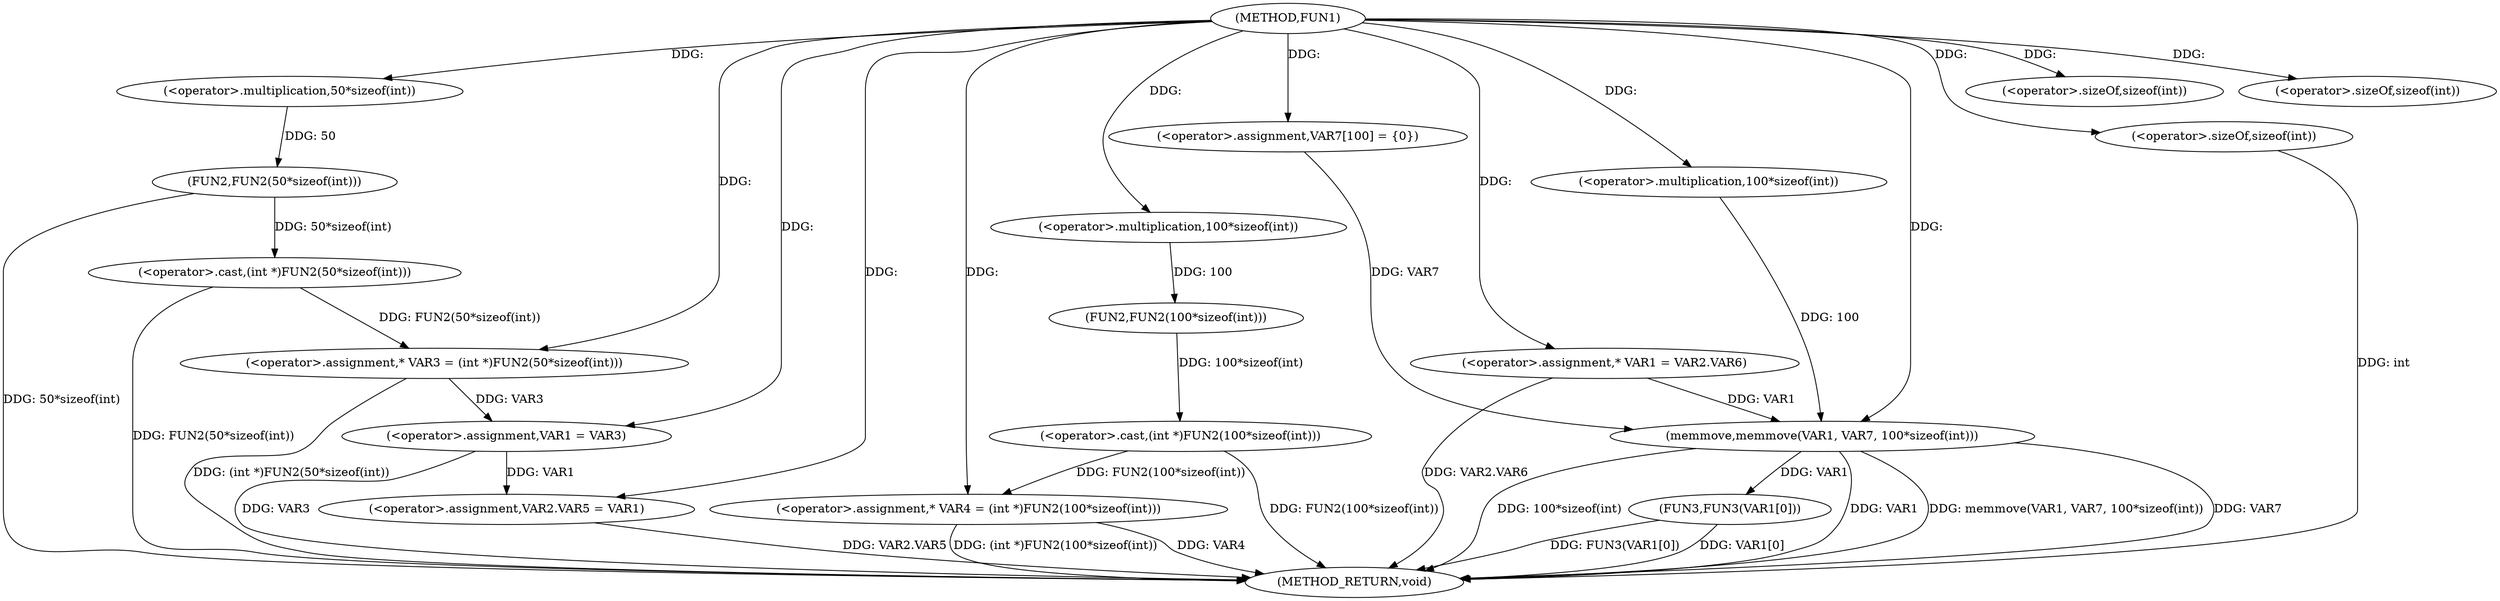 digraph FUN1 {  
"1000100" [label = "(METHOD,FUN1)" ]
"1000154" [label = "(METHOD_RETURN,void)" ]
"1000105" [label = "(<operator>.assignment,* VAR3 = (int *)FUN2(50*sizeof(int)))" ]
"1000107" [label = "(<operator>.cast,(int *)FUN2(50*sizeof(int)))" ]
"1000109" [label = "(FUN2,FUN2(50*sizeof(int)))" ]
"1000110" [label = "(<operator>.multiplication,50*sizeof(int))" ]
"1000112" [label = "(<operator>.sizeOf,sizeof(int))" ]
"1000115" [label = "(<operator>.assignment,* VAR4 = (int *)FUN2(100*sizeof(int)))" ]
"1000117" [label = "(<operator>.cast,(int *)FUN2(100*sizeof(int)))" ]
"1000119" [label = "(FUN2,FUN2(100*sizeof(int)))" ]
"1000120" [label = "(<operator>.multiplication,100*sizeof(int))" ]
"1000122" [label = "(<operator>.sizeOf,sizeof(int))" ]
"1000124" [label = "(<operator>.assignment,VAR1 = VAR3)" ]
"1000127" [label = "(<operator>.assignment,VAR2.VAR5 = VAR1)" ]
"1000134" [label = "(<operator>.assignment,* VAR1 = VAR2.VAR6)" ]
"1000141" [label = "(<operator>.assignment,VAR7[100] = {0})" ]
"1000143" [label = "(memmove,memmove(VAR1, VAR7, 100*sizeof(int)))" ]
"1000146" [label = "(<operator>.multiplication,100*sizeof(int))" ]
"1000148" [label = "(<operator>.sizeOf,sizeof(int))" ]
"1000150" [label = "(FUN3,FUN3(VAR1[0]))" ]
  "1000115" -> "1000154"  [ label = "DDG: (int *)FUN2(100*sizeof(int))"] 
  "1000124" -> "1000154"  [ label = "DDG: VAR3"] 
  "1000109" -> "1000154"  [ label = "DDG: 50*sizeof(int)"] 
  "1000150" -> "1000154"  [ label = "DDG: FUN3(VAR1[0])"] 
  "1000127" -> "1000154"  [ label = "DDG: VAR2.VAR5"] 
  "1000117" -> "1000154"  [ label = "DDG: FUN2(100*sizeof(int))"] 
  "1000143" -> "1000154"  [ label = "DDG: 100*sizeof(int)"] 
  "1000115" -> "1000154"  [ label = "DDG: VAR4"] 
  "1000107" -> "1000154"  [ label = "DDG: FUN2(50*sizeof(int))"] 
  "1000105" -> "1000154"  [ label = "DDG: (int *)FUN2(50*sizeof(int))"] 
  "1000150" -> "1000154"  [ label = "DDG: VAR1[0]"] 
  "1000143" -> "1000154"  [ label = "DDG: VAR1"] 
  "1000148" -> "1000154"  [ label = "DDG: int"] 
  "1000143" -> "1000154"  [ label = "DDG: memmove(VAR1, VAR7, 100*sizeof(int))"] 
  "1000134" -> "1000154"  [ label = "DDG: VAR2.VAR6"] 
  "1000143" -> "1000154"  [ label = "DDG: VAR7"] 
  "1000107" -> "1000105"  [ label = "DDG: FUN2(50*sizeof(int))"] 
  "1000100" -> "1000105"  [ label = "DDG: "] 
  "1000109" -> "1000107"  [ label = "DDG: 50*sizeof(int)"] 
  "1000110" -> "1000109"  [ label = "DDG: 50"] 
  "1000100" -> "1000110"  [ label = "DDG: "] 
  "1000100" -> "1000112"  [ label = "DDG: "] 
  "1000117" -> "1000115"  [ label = "DDG: FUN2(100*sizeof(int))"] 
  "1000100" -> "1000115"  [ label = "DDG: "] 
  "1000119" -> "1000117"  [ label = "DDG: 100*sizeof(int)"] 
  "1000120" -> "1000119"  [ label = "DDG: 100"] 
  "1000100" -> "1000120"  [ label = "DDG: "] 
  "1000100" -> "1000122"  [ label = "DDG: "] 
  "1000105" -> "1000124"  [ label = "DDG: VAR3"] 
  "1000100" -> "1000124"  [ label = "DDG: "] 
  "1000124" -> "1000127"  [ label = "DDG: VAR1"] 
  "1000100" -> "1000127"  [ label = "DDG: "] 
  "1000100" -> "1000134"  [ label = "DDG: "] 
  "1000100" -> "1000141"  [ label = "DDG: "] 
  "1000134" -> "1000143"  [ label = "DDG: VAR1"] 
  "1000100" -> "1000143"  [ label = "DDG: "] 
  "1000141" -> "1000143"  [ label = "DDG: VAR7"] 
  "1000146" -> "1000143"  [ label = "DDG: 100"] 
  "1000100" -> "1000146"  [ label = "DDG: "] 
  "1000100" -> "1000148"  [ label = "DDG: "] 
  "1000143" -> "1000150"  [ label = "DDG: VAR1"] 
}
